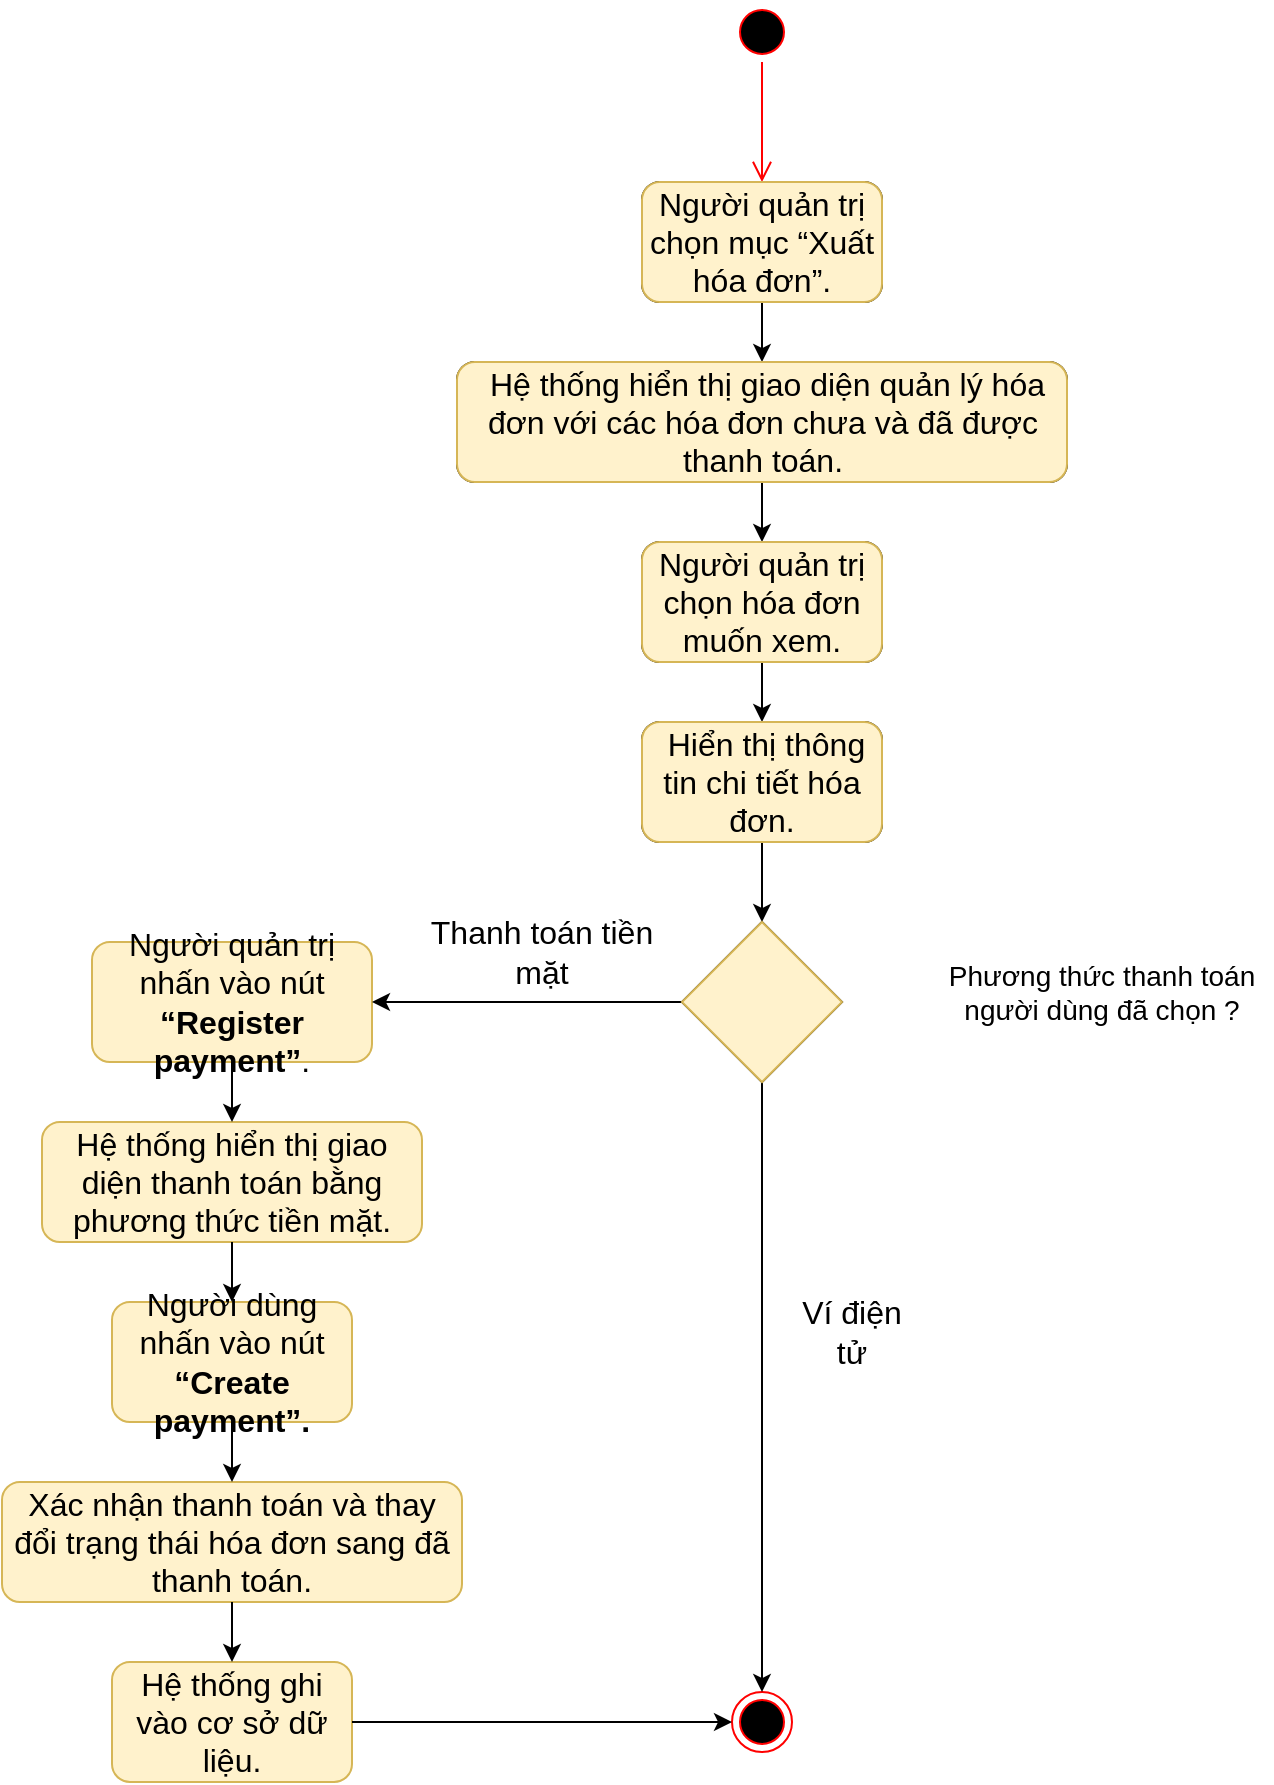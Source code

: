 <mxfile version="20.5.3" type="device"><diagram id="sNtUVLjKOQlUBkLw_kUD" name="Page-1"><mxGraphModel dx="1875" dy="913" grid="1" gridSize="10" guides="1" tooltips="1" connect="1" arrows="1" fold="1" page="1" pageScale="1" pageWidth="850" pageHeight="1100" math="0" shadow="0"><root><mxCell id="0"/><mxCell id="1" parent="0"/><mxCell id="ydCmMoMrNQwujhhlGwis-1" value="" style="ellipse;html=1;shape=startState;fillColor=#000000;strokeColor=#ff0000;fontSize=16;" parent="1" vertex="1"><mxGeometry x="420" y="40" width="30" height="30" as="geometry"/></mxCell><mxCell id="ydCmMoMrNQwujhhlGwis-2" value="" style="edgeStyle=orthogonalEdgeStyle;html=1;verticalAlign=bottom;endArrow=open;endSize=8;strokeColor=#ff0000;rounded=0;fontSize=16;" parent="1" source="ydCmMoMrNQwujhhlGwis-1" edge="1"><mxGeometry relative="1" as="geometry"><mxPoint x="435" y="130" as="targetPoint"/></mxGeometry></mxCell><mxCell id="ydCmMoMrNQwujhhlGwis-3" value="&lt;b id=&quot;docs-internal-guid-ece64f14-7fff-e380-074b-6f387ffb367f&quot; style=&quot;font-weight: normal; font-size: 16px;&quot;&gt;&lt;span style=&quot;font-size: 16px; font-family: Calibri, sans-serif; color: rgb(0, 0, 0); background-color: transparent; font-weight: 400; font-style: normal; font-variant: normal; text-decoration: none; vertical-align: baseline;&quot;&gt;Chọn mục “Xuất hóa đơn”.&lt;/span&gt;&lt;/b&gt;" style="rounded=1;whiteSpace=wrap;html=1;fontSize=16;" parent="1" vertex="1"><mxGeometry x="375" y="130" width="120" height="60" as="geometry"/></mxCell><mxCell id="ydCmMoMrNQwujhhlGwis-4" value="&lt;span id=&quot;docs-internal-guid-7b4a493b-7fff-f714-02da-b1d1187f6110&quot; style=&quot;font-size: 16px;&quot;&gt;&lt;p style=&quot;line-height: 1.2; margin-top: 0pt; margin-bottom: 0pt; font-size: 16px;&quot; dir=&quot;ltr&quot;&gt;&lt;span style=&quot;font-size: 16px; font-family: Calibri, sans-serif; background-color: transparent; font-variant-numeric: normal; font-variant-east-asian: normal; vertical-align: baseline;&quot;&gt;&amp;nbsp;Hiển thị giao diện quản lý hóa đơn với các hóa đơn chưa và đã được thanh toán.&lt;/span&gt;&lt;/p&gt;&lt;/span&gt;" style="rounded=1;whiteSpace=wrap;html=1;fontSize=16;" parent="1" vertex="1"><mxGeometry x="282.5" y="220" width="305" height="60" as="geometry"/></mxCell><mxCell id="ydCmMoMrNQwujhhlGwis-5" value="&lt;span id=&quot;docs-internal-guid-a053c337-7fff-7406-f3f4-984320d95d9f&quot; style=&quot;font-size: 16px;&quot;&gt;&lt;span style=&quot;font-size: 16px; font-family: Calibri, sans-serif; background-color: transparent; font-variant-numeric: normal; font-variant-east-asian: normal; vertical-align: baseline;&quot;&gt;Chọn hóa đơn muốn xem. &lt;/span&gt;&lt;/span&gt;" style="rounded=1;whiteSpace=wrap;html=1;fontSize=16;" parent="1" vertex="1"><mxGeometry x="375" y="310" width="120" height="60" as="geometry"/></mxCell><mxCell id="ydCmMoMrNQwujhhlGwis-6" value="&lt;span id=&quot;docs-internal-guid-02ffcc6e-7fff-9700-568c-29d7d1896d44&quot; style=&quot;font-size: 16px;&quot;&gt;&lt;span style=&quot;font-size: 16px; font-family: Calibri, sans-serif; background-color: transparent; font-variant-numeric: normal; font-variant-east-asian: normal; vertical-align: baseline;&quot;&gt;&amp;nbsp;Hiển thị thông tin chi tiết hóa đơn.&lt;/span&gt;&lt;/span&gt;" style="rounded=1;whiteSpace=wrap;html=1;fontSize=16;" parent="1" vertex="1"><mxGeometry x="375" y="400" width="120" height="60" as="geometry"/></mxCell><mxCell id="xtwchvXQf5VilpEP_TG5-1" value="" style="endArrow=classic;html=1;rounded=0;fontSize=16;" parent="1" source="ydCmMoMrNQwujhhlGwis-3" target="ydCmMoMrNQwujhhlGwis-4" edge="1"><mxGeometry width="50" height="50" relative="1" as="geometry"><mxPoint x="180" y="380" as="sourcePoint"/><mxPoint x="230" y="330" as="targetPoint"/></mxGeometry></mxCell><mxCell id="xtwchvXQf5VilpEP_TG5-2" value="" style="endArrow=classic;html=1;rounded=0;fontSize=16;" parent="1" source="ydCmMoMrNQwujhhlGwis-4" target="ydCmMoMrNQwujhhlGwis-5" edge="1"><mxGeometry width="50" height="50" relative="1" as="geometry"><mxPoint x="190" y="390" as="sourcePoint"/><mxPoint x="240" y="340" as="targetPoint"/></mxGeometry></mxCell><mxCell id="xtwchvXQf5VilpEP_TG5-3" value="" style="endArrow=classic;html=1;rounded=0;fontSize=16;" parent="1" source="ydCmMoMrNQwujhhlGwis-5" target="ydCmMoMrNQwujhhlGwis-6" edge="1"><mxGeometry width="50" height="50" relative="1" as="geometry"><mxPoint x="200" y="400" as="sourcePoint"/><mxPoint x="250" y="350" as="targetPoint"/></mxGeometry></mxCell><mxCell id="xtwchvXQf5VilpEP_TG5-4" value="" style="rhombus;whiteSpace=wrap;html=1;fontSize=16;" parent="1" vertex="1"><mxGeometry x="395" y="500" width="80" height="80" as="geometry"/></mxCell><mxCell id="xtwchvXQf5VilpEP_TG5-5" value="&lt;span id=&quot;docs-internal-guid-82bd6b2c-7fff-ee2b-9622-42759b33b3aa&quot; style=&quot;font-size: 16px;&quot;&gt;&lt;span style=&quot;font-size: 16px; font-family: Calibri, sans-serif; background-color: transparent; font-variant-numeric: normal; font-variant-east-asian: normal; vertical-align: baseline;&quot;&gt;Người quản trị nhấn vào nút &lt;/span&gt;&lt;span style=&quot;font-size: 16px; font-family: Calibri, sans-serif; background-color: transparent; font-weight: 700; font-variant-numeric: normal; font-variant-east-asian: normal; vertical-align: baseline;&quot;&gt;“Register payment”&lt;/span&gt;&lt;span style=&quot;font-size: 16px; font-family: Calibri, sans-serif; background-color: transparent; font-variant-numeric: normal; font-variant-east-asian: normal; vertical-align: baseline;&quot;&gt;.&lt;/span&gt;&lt;/span&gt;" style="rounded=1;whiteSpace=wrap;html=1;fillColor=#fff2cc;strokeColor=#d6b656;fontSize=16;" parent="1" vertex="1"><mxGeometry x="100" y="510" width="140" height="60" as="geometry"/></mxCell><mxCell id="xtwchvXQf5VilpEP_TG5-6" value="" style="endArrow=classic;html=1;rounded=0;fontSize=16;" parent="1" source="ydCmMoMrNQwujhhlGwis-6" target="xtwchvXQf5VilpEP_TG5-4" edge="1"><mxGeometry width="50" height="50" relative="1" as="geometry"><mxPoint x="170" y="450" as="sourcePoint"/><mxPoint x="220" y="400" as="targetPoint"/></mxGeometry></mxCell><mxCell id="xtwchvXQf5VilpEP_TG5-7" value="" style="endArrow=classic;html=1;rounded=0;fontSize=16;" parent="1" source="xtwchvXQf5VilpEP_TG5-4" target="xtwchvXQf5VilpEP_TG5-5" edge="1"><mxGeometry width="50" height="50" relative="1" as="geometry"><mxPoint x="210" y="410" as="sourcePoint"/><mxPoint x="260" y="360" as="targetPoint"/></mxGeometry></mxCell><mxCell id="xtwchvXQf5VilpEP_TG5-8" value="" style="ellipse;html=1;shape=endState;fillColor=#000000;strokeColor=#ff0000;fontSize=16;" parent="1" vertex="1"><mxGeometry x="420" y="885" width="30" height="30" as="geometry"/></mxCell><mxCell id="xtwchvXQf5VilpEP_TG5-9" value="" style="endArrow=classic;html=1;rounded=0;fontSize=16;" parent="1" source="xtwchvXQf5VilpEP_TG5-4" target="xtwchvXQf5VilpEP_TG5-8" edge="1"><mxGeometry width="50" height="50" relative="1" as="geometry"><mxPoint x="630" y="530" as="sourcePoint"/><mxPoint x="680" y="480" as="targetPoint"/></mxGeometry></mxCell><mxCell id="xtwchvXQf5VilpEP_TG5-10" value="Thanh toán tiền mặt" style="text;html=1;strokeColor=none;fillColor=none;align=center;verticalAlign=middle;whiteSpace=wrap;rounded=0;fontSize=16;" parent="1" vertex="1"><mxGeometry x="260" y="500" width="130" height="30" as="geometry"/></mxCell><mxCell id="xtwchvXQf5VilpEP_TG5-11" value="Ví điện tử" style="text;html=1;strokeColor=none;fillColor=none;align=center;verticalAlign=middle;whiteSpace=wrap;rounded=0;fontSize=16;" parent="1" vertex="1"><mxGeometry x="450" y="690" width="60" height="30" as="geometry"/></mxCell><mxCell id="xtwchvXQf5VilpEP_TG5-12" value="&lt;span id=&quot;docs-internal-guid-eb1304e7-7fff-086b-f88d-4c14a9ac1ab4&quot; style=&quot;font-size: 16px;&quot;&gt;&lt;p style=&quot;line-height: 1.2; margin-top: 0pt; margin-bottom: 0pt; font-size: 16px;&quot; dir=&quot;ltr&quot;&gt;&lt;span style=&quot;font-size: 16px; font-family: Calibri, sans-serif; background-color: transparent; font-variant-numeric: normal; font-variant-east-asian: normal; vertical-align: baseline;&quot;&gt;Hệ thống hiển thị giao diện thanh toán bằng phương thức tiền mặt.&lt;/span&gt;&lt;/p&gt;&lt;/span&gt;" style="rounded=1;whiteSpace=wrap;html=1;fillColor=#fff2cc;strokeColor=#d6b656;fontSize=16;" parent="1" vertex="1"><mxGeometry x="75" y="600" width="190" height="60" as="geometry"/></mxCell><mxCell id="xtwchvXQf5VilpEP_TG5-13" value="&lt;span id=&quot;docs-internal-guid-7dc5a85f-7fff-6788-427d-58af0dc36bc6&quot; style=&quot;font-size: 16px;&quot;&gt;&lt;span style=&quot;font-size: 16px; font-family: Calibri, sans-serif; background-color: transparent; font-variant-numeric: normal; font-variant-east-asian: normal; vertical-align: baseline;&quot;&gt;Người dùng nhấn vào nút &lt;/span&gt;&lt;span style=&quot;font-size: 16px; font-family: Calibri, sans-serif; background-color: transparent; font-weight: 700; font-variant-numeric: normal; font-variant-east-asian: normal; vertical-align: baseline;&quot;&gt;“Create payment”.&lt;/span&gt;&lt;/span&gt;" style="rounded=1;whiteSpace=wrap;html=1;fillColor=#fff2cc;strokeColor=#d6b656;fontSize=16;" parent="1" vertex="1"><mxGeometry x="110" y="690" width="120" height="60" as="geometry"/></mxCell><mxCell id="xtwchvXQf5VilpEP_TG5-14" value="&lt;span id=&quot;docs-internal-guid-27355977-7fff-8af4-1aa9-89b571e4bb2f&quot; style=&quot;font-size: 16px;&quot;&gt;&lt;span style=&quot;font-size: 16px; font-family: Calibri, sans-serif; background-color: transparent; font-variant-numeric: normal; font-variant-east-asian: normal; vertical-align: baseline;&quot;&gt;Xác nhận thanh toán và thay đổi trạng thái hóa đơn sang đã thanh toán.&lt;/span&gt;&lt;/span&gt;" style="rounded=1;whiteSpace=wrap;html=1;fillColor=#fff2cc;strokeColor=#d6b656;fontSize=16;" parent="1" vertex="1"><mxGeometry x="55" y="780" width="230" height="60" as="geometry"/></mxCell><mxCell id="xtwchvXQf5VilpEP_TG5-15" value="&lt;span id=&quot;docs-internal-guid-f720e814-7fff-b95b-db1c-44da7588d714&quot; style=&quot;font-size: 16px;&quot;&gt;&lt;span style=&quot;font-size: 16px; font-family: Calibri, sans-serif; background-color: transparent; font-variant-numeric: normal; font-variant-east-asian: normal; vertical-align: baseline;&quot;&gt;Hệ thống ghi vào cơ sở dữ liệu.&lt;/span&gt;&lt;/span&gt;" style="rounded=1;whiteSpace=wrap;html=1;fillColor=#fff2cc;strokeColor=#d6b656;fontSize=16;" parent="1" vertex="1"><mxGeometry x="110" y="870" width="120" height="60" as="geometry"/></mxCell><mxCell id="xtwchvXQf5VilpEP_TG5-16" value="" style="endArrow=classic;html=1;rounded=0;fontSize=16;" parent="1" source="xtwchvXQf5VilpEP_TG5-5" target="xtwchvXQf5VilpEP_TG5-12" edge="1"><mxGeometry width="50" height="50" relative="1" as="geometry"><mxPoint x="400" y="720" as="sourcePoint"/><mxPoint x="450" y="670" as="targetPoint"/></mxGeometry></mxCell><mxCell id="xtwchvXQf5VilpEP_TG5-18" value="" style="endArrow=classic;html=1;rounded=0;fontSize=16;" parent="1" source="xtwchvXQf5VilpEP_TG5-12" target="xtwchvXQf5VilpEP_TG5-13" edge="1"><mxGeometry width="50" height="50" relative="1" as="geometry"><mxPoint x="420" y="800" as="sourcePoint"/><mxPoint x="470" y="750" as="targetPoint"/></mxGeometry></mxCell><mxCell id="xtwchvXQf5VilpEP_TG5-20" value="" style="endArrow=classic;html=1;rounded=0;fontSize=16;" parent="1" source="xtwchvXQf5VilpEP_TG5-13" target="xtwchvXQf5VilpEP_TG5-14" edge="1"><mxGeometry width="50" height="50" relative="1" as="geometry"><mxPoint x="390" y="800" as="sourcePoint"/><mxPoint x="440" y="750" as="targetPoint"/></mxGeometry></mxCell><mxCell id="xtwchvXQf5VilpEP_TG5-21" value="" style="endArrow=classic;html=1;rounded=0;fontSize=16;" parent="1" source="xtwchvXQf5VilpEP_TG5-14" target="xtwchvXQf5VilpEP_TG5-15" edge="1"><mxGeometry width="50" height="50" relative="1" as="geometry"><mxPoint x="400" y="810" as="sourcePoint"/><mxPoint x="450" y="760" as="targetPoint"/></mxGeometry></mxCell><mxCell id="xtwchvXQf5VilpEP_TG5-22" value="" style="endArrow=classic;html=1;rounded=0;fontSize=16;" parent="1" source="xtwchvXQf5VilpEP_TG5-15" target="xtwchvXQf5VilpEP_TG5-8" edge="1"><mxGeometry width="50" height="50" relative="1" as="geometry"><mxPoint x="410" y="820" as="sourcePoint"/><mxPoint x="460" y="770" as="targetPoint"/></mxGeometry></mxCell><mxCell id="xtwchvXQf5VilpEP_TG5-23" value="&lt;b id=&quot;docs-internal-guid-ece64f14-7fff-e380-074b-6f387ffb367f&quot; style=&quot;font-weight: normal; font-size: 16px;&quot;&gt;&lt;span style=&quot;font-size: 16px; font-family: Calibri, sans-serif; color: rgb(0, 0, 0); background-color: transparent; font-weight: 400; font-style: normal; font-variant: normal; text-decoration: none; vertical-align: baseline;&quot;&gt;Người quản trị chọn mục “Xuất hóa đơn”.&lt;/span&gt;&lt;/b&gt;" style="rounded=1;whiteSpace=wrap;html=1;fillColor=#fff2cc;strokeColor=#d6b656;fontSize=16;" parent="1" vertex="1"><mxGeometry x="375" y="130" width="120" height="60" as="geometry"/></mxCell><mxCell id="xtwchvXQf5VilpEP_TG5-24" value="&lt;span id=&quot;docs-internal-guid-7b4a493b-7fff-f714-02da-b1d1187f6110&quot; style=&quot;font-size: 16px;&quot;&gt;&lt;p style=&quot;line-height: 1.2; margin-top: 0pt; margin-bottom: 0pt; font-size: 16px;&quot; dir=&quot;ltr&quot;&gt;&lt;span style=&quot;font-size: 16px; font-family: Calibri, sans-serif; background-color: transparent; font-variant-numeric: normal; font-variant-east-asian: normal; vertical-align: baseline;&quot;&gt;&amp;nbsp;Hệ thống hiển thị giao diện quản lý hóa đơn với các hóa đơn chưa và đã được thanh toán.&lt;/span&gt;&lt;/p&gt;&lt;/span&gt;" style="rounded=1;whiteSpace=wrap;html=1;fillColor=#fff2cc;strokeColor=#d6b656;fontSize=16;" parent="1" vertex="1"><mxGeometry x="282.5" y="220" width="305" height="60" as="geometry"/></mxCell><mxCell id="xtwchvXQf5VilpEP_TG5-25" value="&lt;span id=&quot;docs-internal-guid-a053c337-7fff-7406-f3f4-984320d95d9f&quot; style=&quot;font-size: 16px;&quot;&gt;&lt;span style=&quot;font-size: 16px; font-family: Calibri, sans-serif; background-color: transparent; font-variant-numeric: normal; font-variant-east-asian: normal; vertical-align: baseline;&quot;&gt;Người quản trị chọn hóa đơn muốn xem. &lt;/span&gt;&lt;/span&gt;" style="rounded=1;whiteSpace=wrap;html=1;fillColor=#fff2cc;strokeColor=#d6b656;fontSize=16;" parent="1" vertex="1"><mxGeometry x="375" y="310" width="120" height="60" as="geometry"/></mxCell><mxCell id="xtwchvXQf5VilpEP_TG5-26" value="&lt;span id=&quot;docs-internal-guid-02ffcc6e-7fff-9700-568c-29d7d1896d44&quot; style=&quot;font-size: 16px;&quot;&gt;&lt;span style=&quot;font-size: 16px; font-family: Calibri, sans-serif; background-color: transparent; font-variant-numeric: normal; font-variant-east-asian: normal; vertical-align: baseline;&quot;&gt;&amp;nbsp;Hiển thị thông tin chi tiết hóa đơn.&lt;/span&gt;&lt;/span&gt;" style="rounded=1;whiteSpace=wrap;html=1;fillColor=#fff2cc;strokeColor=#d6b656;fontSize=16;" parent="1" vertex="1"><mxGeometry x="375" y="400" width="120" height="60" as="geometry"/></mxCell><mxCell id="xtwchvXQf5VilpEP_TG5-27" value="" style="rhombus;whiteSpace=wrap;html=1;fillColor=#fff2cc;strokeColor=#d6b656;fontSize=16;" parent="1" vertex="1"><mxGeometry x="395" y="500" width="80" height="80" as="geometry"/></mxCell><mxCell id="HHSsg4pkwvpvT4p03iP--1" value="Phương thức thanh toán người dùng đã chọn ?" style="text;html=1;strokeColor=none;fillColor=none;align=center;verticalAlign=middle;whiteSpace=wrap;rounded=0;fontSize=14;" vertex="1" parent="1"><mxGeometry x="520" y="520" width="170" height="30" as="geometry"/></mxCell></root></mxGraphModel></diagram></mxfile>